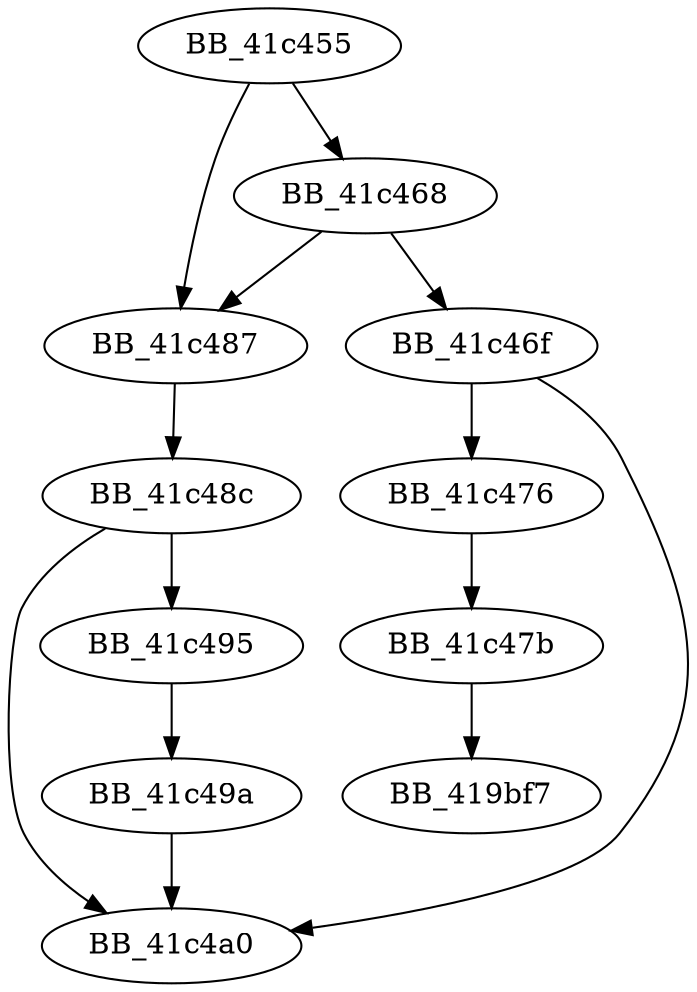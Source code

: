 DiGraph ___FrameUnwindFilter{
BB_41c455->BB_41c468
BB_41c455->BB_41c487
BB_41c468->BB_41c46f
BB_41c468->BB_41c487
BB_41c46f->BB_41c476
BB_41c46f->BB_41c4a0
BB_41c476->BB_41c47b
BB_41c47b->BB_419bf7
BB_41c487->BB_41c48c
BB_41c48c->BB_41c495
BB_41c48c->BB_41c4a0
BB_41c495->BB_41c49a
BB_41c49a->BB_41c4a0
}
